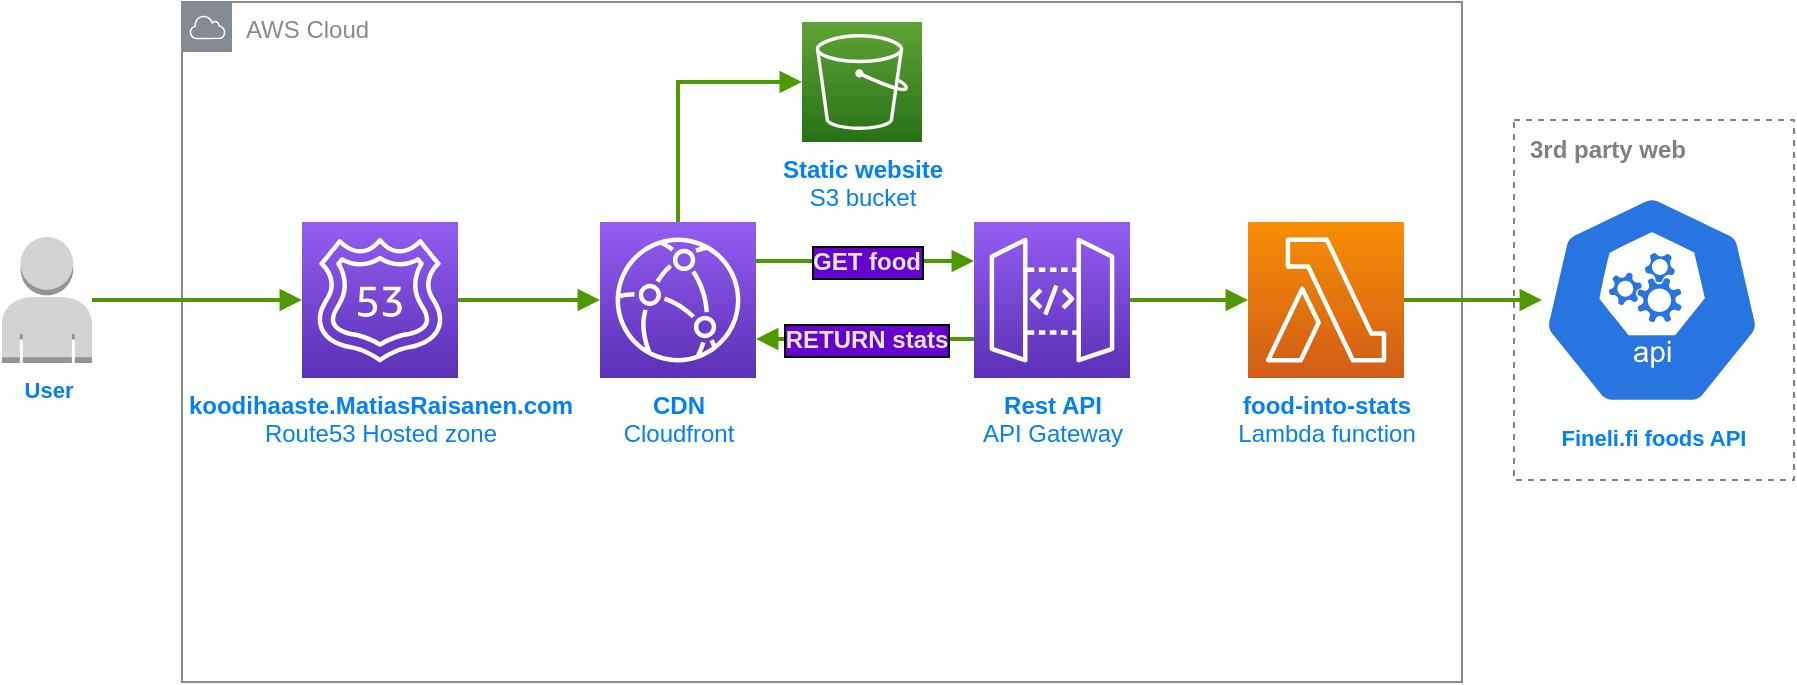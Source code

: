 <mxfile version="20.5.1" type="device"><diagram id="xwm2yCKFupjTG_3PH-Wp" name="Page-1"><mxGraphModel dx="1182" dy="802" grid="1" gridSize="10" guides="1" tooltips="1" connect="1" arrows="1" fold="1" page="1" pageScale="1" pageWidth="827" pageHeight="1169" math="0" shadow="0"><root><mxCell id="0"/><mxCell id="1" parent="0"/><mxCell id="YPyvCcQsIqpML-xq_xVL-1" value="" style="rounded=0;whiteSpace=wrap;html=1;fillColor=none;dashed=1;strokeColor=#808080;" parent="1" vertex="1"><mxGeometry x="776" y="99" width="140" height="180" as="geometry"/></mxCell><mxCell id="2GJSY5aYCOrNIW1YlnAH-18" value="AWS Cloud" style="points=[[0,0],[0.25,0],[0.5,0],[0.75,0],[1,0],[1,0.25],[1,0.5],[1,0.75],[1,1],[0.75,1],[0.5,1],[0.25,1],[0,1],[0,0.75],[0,0.5],[0,0.25]];outlineConnect=0;gradientColor=none;html=1;whiteSpace=wrap;fontSize=12;fontStyle=0;container=1;pointerEvents=0;collapsible=0;recursiveResize=0;shape=mxgraph.aws4.group;grIcon=mxgraph.aws4.group_aws_cloud;strokeColor=#858B94;fillColor=none;verticalAlign=top;align=left;spacingLeft=30;fontColor=#858B94;dashed=0;" parent="1" vertex="1"><mxGeometry x="110" y="40" width="640" height="340" as="geometry"/></mxCell><mxCell id="4Tim02P2-KRxqNJaSwcp-4" value="" style="edgeStyle=orthogonalEdgeStyle;shape=connector;rounded=0;orthogonalLoop=1;jettySize=auto;html=1;labelBackgroundColor=#6600CC;labelBorderColor=default;strokeColor=#4D9900;strokeWidth=2;fontFamily=Helvetica;fontSize=12;fontColor=#007FFE;startArrow=none;startFill=0;endArrow=block;endFill=1;" parent="2GJSY5aYCOrNIW1YlnAH-18" source="BmDGQLYra--W-K-DoZlu-3" target="gthEMVS7y0xNyNdEzm3U-1" edge="1"><mxGeometry relative="1" as="geometry"/></mxCell><mxCell id="BmDGQLYra--W-K-DoZlu-3" value="&lt;b&gt;Rest API&lt;/b&gt;&lt;br&gt;API Gateway" style="sketch=0;points=[[0,0,0],[0.25,0,0],[0.5,0,0],[0.75,0,0],[1,0,0],[0,1,0],[0.25,1,0],[0.5,1,0],[0.75,1,0],[1,1,0],[0,0.25,0],[0,0.5,0],[0,0.75,0],[1,0.25,0],[1,0.5,0],[1,0.75,0]];outlineConnect=0;fontColor=#007FFF;gradientColor=#945DF2;gradientDirection=north;fillColor=#5A30B5;strokeColor=#ffffff;dashed=0;verticalLabelPosition=bottom;verticalAlign=top;align=center;fontSize=12;fontStyle=0;aspect=fixed;shape=mxgraph.aws4.resourceIcon;resIcon=mxgraph.aws4.api_gateway;html=1;labelPosition=center;" parent="2GJSY5aYCOrNIW1YlnAH-18" vertex="1"><mxGeometry x="396" y="110" width="78" height="78" as="geometry"/></mxCell><mxCell id="gthEMVS7y0xNyNdEzm3U-1" value="&lt;b&gt;food-into-stats&lt;/b&gt;&lt;br&gt;Lambda function" style="sketch=0;points=[[0,0,0],[0.25,0,0],[0.5,0,0],[0.75,0,0],[1,0,0],[0,1,0],[0.25,1,0],[0.5,1,0],[0.75,1,0],[1,1,0],[0,0.25,0],[0,0.5,0],[0,0.75,0],[1,0.25,0],[1,0.5,0],[1,0.75,0]];outlineConnect=0;fontColor=#007FFF;gradientColor=#F78E04;gradientDirection=north;fillColor=#D05C17;strokeColor=#ffffff;dashed=0;verticalLabelPosition=bottom;verticalAlign=top;align=center;fontSize=12;fontStyle=0;aspect=fixed;shape=mxgraph.aws4.resourceIcon;resIcon=mxgraph.aws4.lambda;html=1;" parent="2GJSY5aYCOrNIW1YlnAH-18" vertex="1"><mxGeometry x="533" y="110" width="78" height="78" as="geometry"/></mxCell><mxCell id="QzyAW5fRtaBCOXhbAxFr-14" value="" style="edgeStyle=orthogonalEdgeStyle;shape=connector;rounded=0;orthogonalLoop=1;jettySize=auto;html=1;labelBackgroundColor=#6600CC;labelBorderColor=default;strokeColor=#4D9900;strokeWidth=2;fontFamily=Helvetica;fontSize=12;fontColor=#007FFE;endArrow=none;startArrow=block;startFill=1;endFill=0;" parent="2GJSY5aYCOrNIW1YlnAH-18" source="QzyAW5fRtaBCOXhbAxFr-18" target="QzyAW5fRtaBCOXhbAxFr-9" edge="1"><mxGeometry relative="1" as="geometry"><mxPoint x="480" y="38" as="sourcePoint"/><mxPoint x="500" y="50" as="targetPoint"/></mxGeometry></mxCell><mxCell id="4Tim02P2-KRxqNJaSwcp-3" value="GET food" style="edgeStyle=orthogonalEdgeStyle;shape=connector;rounded=0;orthogonalLoop=1;jettySize=auto;html=1;labelBackgroundColor=#6600CC;labelBorderColor=default;strokeColor=#4D9900;strokeWidth=2;fontFamily=Helvetica;fontSize=12;fontColor=#E6E6E6;startArrow=none;startFill=0;endArrow=block;endFill=1;entryX=0;entryY=0.25;entryDx=0;entryDy=0;entryPerimeter=0;fontStyle=1;exitX=1;exitY=0.25;exitDx=0;exitDy=0;exitPerimeter=0;" parent="2GJSY5aYCOrNIW1YlnAH-18" source="QzyAW5fRtaBCOXhbAxFr-9" target="BmDGQLYra--W-K-DoZlu-3" edge="1"><mxGeometry relative="1" as="geometry"><mxPoint x="298" y="131" as="sourcePoint"/><mxPoint x="360" y="131" as="targetPoint"/></mxGeometry></mxCell><mxCell id="QzyAW5fRtaBCOXhbAxFr-9" value="&lt;b&gt;CDN&lt;/b&gt;&lt;br&gt;Cloudfront" style="sketch=0;points=[[0,0,0],[0.25,0,0],[0.5,0,0],[0.75,0,0],[1,0,0],[0,1,0],[0.25,1,0],[0.5,1,0],[0.75,1,0],[1,1,0],[0,0.25,0],[0,0.5,0],[0,0.75,0],[1,0.25,0],[1,0.5,0],[1,0.75,0]];outlineConnect=0;fontColor=#007FFE;gradientColor=#945DF2;gradientDirection=north;fillColor=#5A30B5;strokeColor=#ffffff;dashed=0;verticalLabelPosition=bottom;verticalAlign=top;align=center;html=1;fontSize=12;fontStyle=0;aspect=fixed;shape=mxgraph.aws4.resourceIcon;resIcon=mxgraph.aws4.cloudfront;fontFamily=Helvetica;" parent="2GJSY5aYCOrNIW1YlnAH-18" vertex="1"><mxGeometry x="209" y="110" width="78" height="78" as="geometry"/></mxCell><mxCell id="4Tim02P2-KRxqNJaSwcp-2" value="" style="edgeStyle=orthogonalEdgeStyle;shape=connector;rounded=0;orthogonalLoop=1;jettySize=auto;html=1;labelBackgroundColor=#6600CC;labelBorderColor=default;strokeColor=#4D9900;strokeWidth=2;fontFamily=Helvetica;fontSize=12;fontColor=#007FFE;startArrow=none;startFill=0;endArrow=block;endFill=1;" parent="2GJSY5aYCOrNIW1YlnAH-18" source="LtDOuTQ39GvWO2Fx8b3P-24" target="QzyAW5fRtaBCOXhbAxFr-9" edge="1"><mxGeometry relative="1" as="geometry"/></mxCell><mxCell id="LtDOuTQ39GvWO2Fx8b3P-24" value="&lt;font color=&quot;#007ffe&quot;&gt;&lt;b&gt;koodihaaste.MatiasRaisanen.com&lt;/b&gt;&lt;br&gt;Route53 Hosted zone&lt;br&gt;&lt;/font&gt;" style="sketch=0;points=[[0,0,0],[0.25,0,0],[0.5,0,0],[0.75,0,0],[1,0,0],[0,1,0],[0.25,1,0],[0.5,1,0],[0.75,1,0],[1,1,0],[0,0.25,0],[0,0.5,0],[0,0.75,0],[1,0.25,0],[1,0.5,0],[1,0.75,0]];outlineConnect=0;fontColor=#232F3E;gradientColor=#945DF2;gradientDirection=north;fillColor=#5A30B5;strokeColor=#ffffff;dashed=0;verticalLabelPosition=bottom;verticalAlign=top;align=center;html=1;fontSize=12;fontStyle=0;aspect=fixed;shape=mxgraph.aws4.resourceIcon;resIcon=mxgraph.aws4.route_53;fontFamily=Helvetica;" parent="2GJSY5aYCOrNIW1YlnAH-18" vertex="1"><mxGeometry x="60" y="110" width="78" height="78" as="geometry"/></mxCell><mxCell id="QzyAW5fRtaBCOXhbAxFr-18" value="&lt;b&gt;Static website&lt;/b&gt;&lt;br&gt;S3 bucket" style="sketch=0;points=[[0,0,0],[0.25,0,0],[0.5,0,0],[0.75,0,0],[1,0,0],[0,1,0],[0.25,1,0],[0.5,1,0],[0.75,1,0],[1,1,0],[0,0.25,0],[0,0.5,0],[0,0.75,0],[1,0.25,0],[1,0.5,0],[1,0.75,0]];outlineConnect=0;fontColor=#007FFE;gradientColor=#60A337;gradientDirection=north;fillColor=#277116;strokeColor=#ffffff;dashed=0;verticalLabelPosition=bottom;verticalAlign=top;align=center;html=1;fontSize=12;fontStyle=0;aspect=fixed;shape=mxgraph.aws4.resourceIcon;resIcon=mxgraph.aws4.s3;fontFamily=Helvetica;" parent="2GJSY5aYCOrNIW1YlnAH-18" vertex="1"><mxGeometry x="310" y="10" width="60" height="60" as="geometry"/></mxCell><mxCell id="4Tim02P2-KRxqNJaSwcp-6" value="RETURN stats" style="edgeStyle=orthogonalEdgeStyle;shape=connector;rounded=0;orthogonalLoop=1;jettySize=auto;html=1;labelBackgroundColor=#6600CC;labelBorderColor=default;strokeColor=#4D9900;strokeWidth=2;fontFamily=Helvetica;fontSize=12;fontColor=#E6E6E6;startArrow=block;startFill=1;endArrow=none;endFill=0;entryX=0;entryY=0.75;entryDx=0;entryDy=0;entryPerimeter=0;fontStyle=1;exitX=1;exitY=0.75;exitDx=0;exitDy=0;exitPerimeter=0;" parent="2GJSY5aYCOrNIW1YlnAH-18" source="QzyAW5fRtaBCOXhbAxFr-9" target="BmDGQLYra--W-K-DoZlu-3" edge="1"><mxGeometry relative="1" as="geometry"><mxPoint x="299" y="167" as="sourcePoint"/><mxPoint x="361" y="167" as="targetPoint"/></mxGeometry></mxCell><mxCell id="LtDOuTQ39GvWO2Fx8b3P-35" value="" style="edgeStyle=orthogonalEdgeStyle;shape=connector;rounded=0;orthogonalLoop=1;jettySize=auto;html=1;labelBackgroundColor=default;strokeColor=#4D9900;strokeWidth=2;fontFamily=Helvetica;fontSize=11;fontColor=#007FFE;endArrow=none;endFill=0;startArrow=block;startFill=1;" parent="1" source="LtDOuTQ39GvWO2Fx8b3P-33" target="gthEMVS7y0xNyNdEzm3U-1" edge="1"><mxGeometry relative="1" as="geometry"><mxPoint x="105" y="183" as="targetPoint"/></mxGeometry></mxCell><mxCell id="LtDOuTQ39GvWO2Fx8b3P-33" value="" style="sketch=0;html=1;dashed=0;whitespace=wrap;fillColor=#2875E2;strokeColor=#ffffff;points=[[0.005,0.63,0],[0.1,0.2,0],[0.9,0.2,0],[0.5,0,0],[0.995,0.63,0],[0.72,0.99,0],[0.5,1,0],[0.28,0.99,0]];shape=mxgraph.kubernetes.icon;prIcon=api;fontFamily=Helvetica;fontSize=11;fontColor=#007FFE;" parent="1" vertex="1"><mxGeometry x="790" y="132.5" width="110" height="113" as="geometry"/></mxCell><mxCell id="LtDOuTQ39GvWO2Fx8b3P-36" value="Fineli.fi foods API" style="text;html=1;strokeColor=none;fillColor=none;align=center;verticalAlign=middle;whiteSpace=wrap;rounded=0;fontFamily=Helvetica;fontSize=11;fontColor=#007FFE;fontStyle=1" parent="1" vertex="1"><mxGeometry x="796" y="243" width="100" height="30" as="geometry"/></mxCell><mxCell id="YPyvCcQsIqpML-xq_xVL-2" value="&lt;b&gt;3rd party web&lt;br&gt;&lt;/b&gt;" style="text;html=1;strokeColor=none;fillColor=none;align=center;verticalAlign=middle;whiteSpace=wrap;rounded=0;dashed=1;fontColor=#808080;" parent="1" vertex="1"><mxGeometry x="776" y="99" width="94" height="30" as="geometry"/></mxCell><mxCell id="4Tim02P2-KRxqNJaSwcp-5" value="" style="edgeStyle=orthogonalEdgeStyle;shape=connector;rounded=0;orthogonalLoop=1;jettySize=auto;html=1;labelBackgroundColor=#6600CC;labelBorderColor=default;strokeColor=#4D9900;strokeWidth=2;fontFamily=Helvetica;fontSize=12;fontColor=#007FFE;startArrow=none;startFill=0;endArrow=block;endFill=1;" parent="1" source="QzyAW5fRtaBCOXhbAxFr-7" target="LtDOuTQ39GvWO2Fx8b3P-24" edge="1"><mxGeometry relative="1" as="geometry"/></mxCell><mxCell id="QzyAW5fRtaBCOXhbAxFr-7" value="&lt;b&gt;User&lt;/b&gt;" style="outlineConnect=0;dashed=0;verticalLabelPosition=bottom;verticalAlign=top;align=center;html=1;shape=mxgraph.aws3.user;fillColor=#D2D3D3;gradientColor=none;fontFamily=Helvetica;fontSize=11;fontColor=#007FFE;" parent="1" vertex="1"><mxGeometry x="20" y="157.5" width="45" height="63" as="geometry"/></mxCell></root></mxGraphModel></diagram></mxfile>